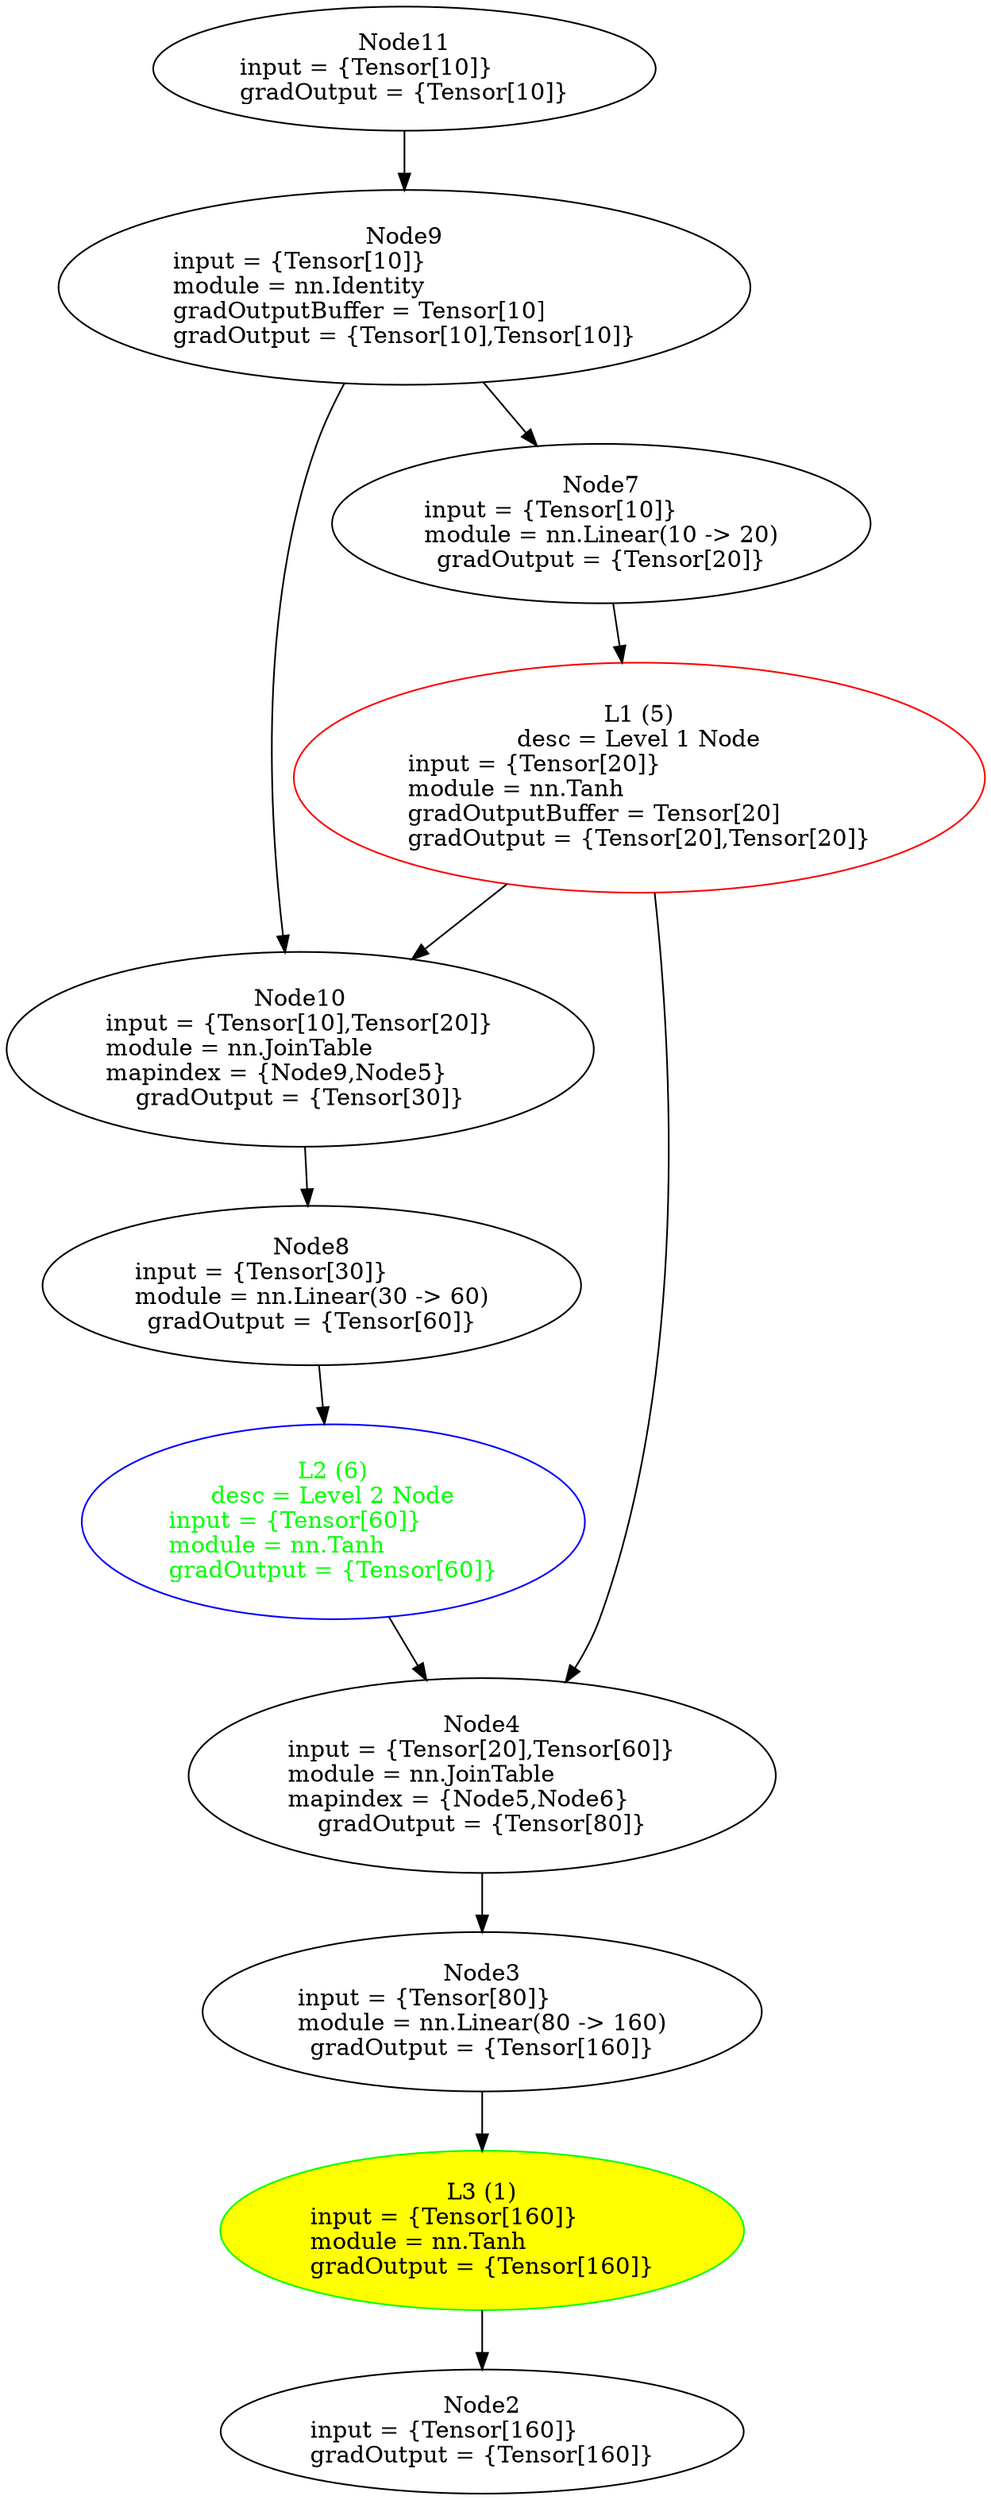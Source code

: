 digraph G {
	graph [bb="0,0,480,1508"];
	node [label="\N",
		shape=oval
	];
	n1	 [color=green,
		fillcolor=yellow,
		height=1.3356,
		label="L3 (1)\ninput = {Tensor[160]}\lmodule = nn.Tanh\lgradOutput = {Tensor[160]}",
		pos="245,160",
		style=filled,
		tooltip="[annotation.lua]:13",
		width=3.4842];
	n2	 [height=1.041,
		label="Node2\ninput = {Tensor[160]}\lgradOutput = {Tensor[160]}",
		pos="245,38",
		tooltip="[[C]]:-1",
		width=3.4842];
	n1 -> n2	 [pos="e,245,75.722 245,111.57 245,103.1 245,94.269 245,85.81"];
	n3	 [height=1.3356,
		label="Node3\ninput = {Tensor[80]}\lmodule = nn.Linear(80 -> 160)\lgradOutput = {Tensor[160]}",
		pos="245,292",
		tooltip="[annotation.lua]:13",
		width=3.7508];
	n3 -> n1	 [pos="e,245,208.48 245,243.7 245,235.54 245,226.99 245,218.6"];
	n4	 [height=1.6303,
		label="Node4\ninput = {Tensor[20],Tensor[60]}\lmodule = nn.JoinTable\lmapindex = {Node5,Node6}\lgradOutput = {Tensor[80]}",
		pos="245,435",
		tooltip="[annotation.lua]:13",
		width=3.956];
	n4 -> n3	 [pos="e,245,340.12 245,376.24 245,367.7 245,358.9 245,350.36"];
	n5	 [color=red,
		height=1.9249,
		label="L1 (5)\ndesc = Level 1 Node\ninput = {Tensor[20]}\lmodule = nn.Tanh\lgradOutputBuffer = Tensor[20]\lgradOutput = {Tensor[20],Tensor[\
20]}",
		pos="167,1040",
		tooltip="[annotation.lua]:5",
		width=4.647];
	n5 -> n4	 [pos="e,208.74,491.86 160.89,970.72 154.15,871.52 149.39,682.72 193,530 195.79,520.22 199.76,510.33 204.27,500.83"];
	n10	 [height=1.6303,
		label="Node10\ninput = {Tensor[10],Tensor[20]}\lmodule = nn.JoinTable\lmapindex = {Node9,Node5}\lgradOutput = {Tensor[30]}",
		pos="338,875",
		tooltip="[annotation.lua]:9",
		width=3.956];
	n5 -> n10	 [pos="e,282.33,929.07 233.11,975.98 246.83,962.9 261.25,949.16 274.86,936.18"];
	n6	 [color=blue,
		fontcolor=green,
		height=1.6303,
		label="L2 (6)\ndesc = Level 2 Node\ninput = {Tensor[60]}\lmodule = nn.Tanh\lgradOutput = {Tensor[60]}",
		pos="323,589",
		tooltip="[annotation.lua]:9",
		width=3.346];
	n6 -> n4	 [pos="e,274.1,492.7 294.18,531.83 289.16,522.06 283.9,511.81 278.77,501.8"];
	n7	 [height=1.3356,
		label="Node7\ninput = {Tensor[10]}\lmodule = nn.Linear(10 -> 20)\lgradOutput = {Tensor[20]}",
		pos="186,1194",
		tooltip="[annotation.lua]:5",
		width=3.6126];
	n7 -> n5	 [pos="e,175.55,1109.4 180.09,1145.7 179.05,1137.4 177.93,1128.5 176.82,1119.5"];
	n8	 [height=1.3356,
		label="Node8\ninput = {Tensor[30]}\lmodule = nn.Linear(30 -> 60)\lgradOutput = {Tensor[60]}",
		pos="331,732",
		tooltip="[annotation.lua]:9",
		width=3.6126];
	n8 -> n6	 [pos="e,326.28,647.74 328.31,683.66 327.84,675.38 327.35,666.62 326.85,657.91"];
	n9	 [height=1.6303,
		label="Node9\ninput = {Tensor[10]}\lmodule = nn.Identity\lgradOutputBuffer = Tensor[10]\lgradOutput = {Tensor[10],Tensor[10]}",
		pos="284,1337",
		tooltip="[annotation.lua]:4",
		width=4.647];
	n9 -> n7	 [pos="e,217.96,1241 244.99,1279.9 237.98,1269.8 230.69,1259.3 223.72,1249.3"];
	n9 -> n10	 [pos="e,344.21,933.71 311.84,1279 316.85,1267 321.56,1254.3 325,1242 353.28,1141.1 350.55,1018.5 345,943.91"];
	n10 -> n8	 [pos="e,333.34,780.12 335.13,816.24 334.71,807.7 334.27,798.9 333.85,790.36"];
	n11	 [height=1.041,
		label="Node11\ninput = {Tensor[10]}\lgradOutput = {Tensor[10]}",
		pos="284,1470",
		tooltip="[[C]]:-1",
		width=3.346];
	n11 -> n9	 [pos="e,284,1395.9 284,1432.5 284,1424.3 284,1415.2 284,1406.1"];
}
